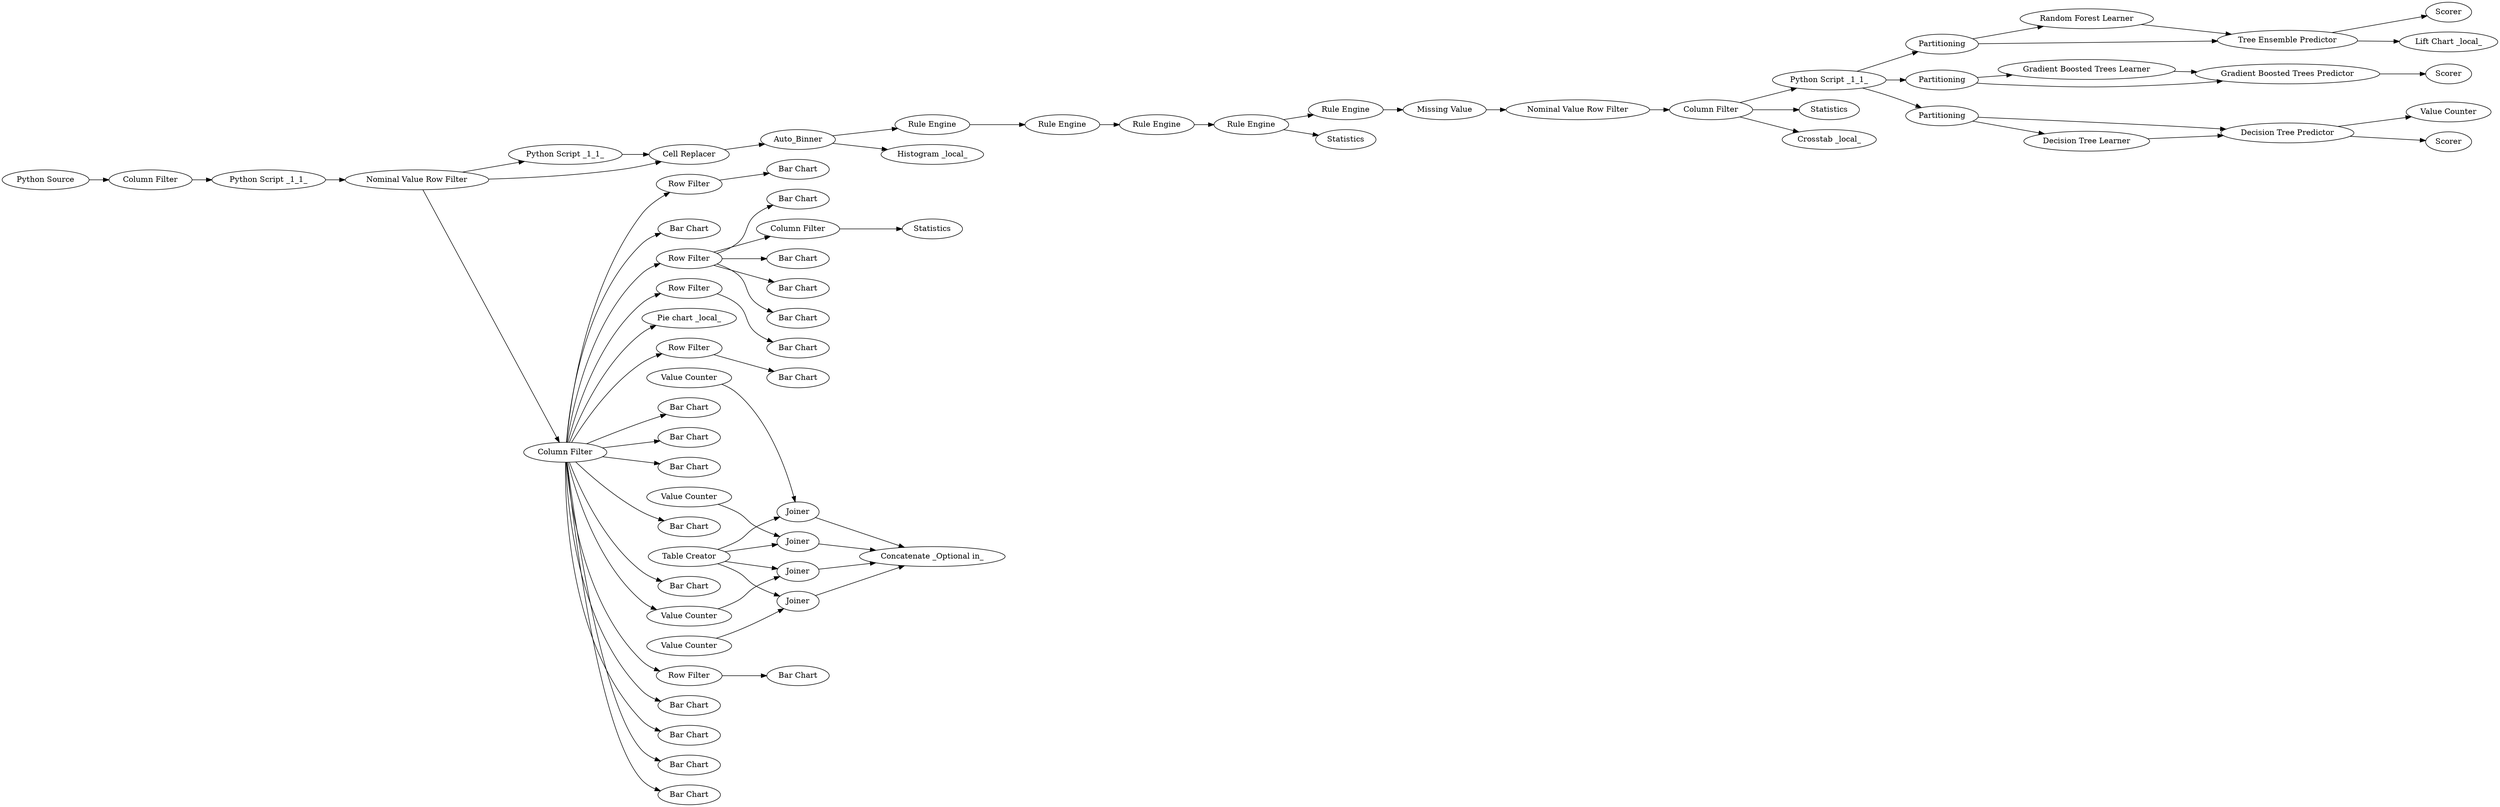 digraph {
	"-823801621593112327_34" [label=Scorer]
	"-4886765723961804066_25" [label="Python Script _1_1_"]
	"-4886765723961804066_76" [label="Row Filter"]
	"3409961581460459217_4" [label="Gradient Boosted Trees Learner"]
	"3409961581460459217_3" [label=Partitioning]
	"-4886765723961804066_119" [label="Bar Chart"]
	"5907189931958869761_112" [label="Value Counter"]
	"-2392631739493003124_99" [label=Partitioning]
	"-4886765723961804066_110" [label="Bar Chart"]
	"-4886765723961804066_77" [label="Bar Chart"]
	"-4886765723961804066_886" [label=Statistics]
	"-4886765723961804066_67" [label="Bar Chart"]
	"-2392631739493003124_107" [label="Value Counter"]
	"-4886765723961804066_42" [label="Python Script _1_1_"]
	"-4886765723961804066_889" [label="Missing Value"]
	"-4886765723961804066_78" [label="Row Filter"]
	"-4886765723961804066_891" [label="Crosstab _local_"]
	"-4886765723961804066_141" [label="Rule Engine"]
	"5907189931958869761_116" [label="Table Creator"]
	"-4886765723961804066_71" [label="Bar Chart"]
	"5907189931958869761_146" [label="Concatenate _Optional in_"]
	"-4886765723961804066_123" [label="Bar Chart"]
	"3409961581460459217_6" [label=Scorer]
	"-2392631739493003124_101" [label="Decision Tree Predictor"]
	"-4886765723961804066_131" [label="Bar Chart"]
	"-823801621593112327_37" [label="Tree Ensemble Predictor"]
	"5907189931958869761_126" [label="Value Counter"]
	"-4886765723961804066_75" [label="Bar Chart"]
	"-4886765723961804066_120" [label="Bar Chart"]
	"-4886765723961804066_121" [label="Bar Chart"]
	"-4886765723961804066_139" [label="Rule Engine"]
	"-4886765723961804066_883" [label=Statistics]
	"-4886765723961804066_27" [label="Column Filter"]
	"3409961581460459217_5" [label="Gradient Boosted Trees Predictor"]
	"-4886765723961804066_45" [label="Column Filter"]
	"-823801621593112327_875" [label="Random Forest Learner"]
	"-2392631739493003124_106" [label=Scorer]
	"-4886765723961804066_888" [label="Rule Engine"]
	"-823801621593112327_876" [label=Partitioning]
	"-4886765723961804066_117" [label="Bar Chart"]
	"-2392631739493003124_103" [label="Decision Tree Learner"]
	"-4886765723961804066_884" [label=Statistics]
	"-4886765723961804066_879" [label="Column Filter"]
	"-4886765723961804066_132" [label="Rule Engine"]
	"-4886765723961804066_887" [label="Histogram _local_"]
	"-4886765723961804066_72" [label="Row Filter"]
	"-4886765723961804066_108" [label="Bar Chart"]
	"-4886765723961804066_80" [label="Row Filter"]
	"-4886765723961804066_59" [label="Pie chart _local_"]
	"-4886765723961804066_26" [label="Python Source"]
	"5907189931958869761_141" [label=Joiner]
	"-4886765723961804066_885" [label="Column Filter"]
	"-4886765723961804066_41" [label="Nominal Value Row Filter"]
	"-4886765723961804066_79" [label="Bar Chart"]
	"-4886765723961804066_69" [label="Bar Chart"]
	"5907189931958869761_133" [label="Value Counter"]
	"-4886765723961804066_98" [label="Bar Chart"]
	"-4886765723961804066_43" [label=Auto_Binner]
	"-4886765723961804066_892" [label="Nominal Value Row Filter"]
	"5907189931958869761_134" [label="Value Counter"]
	"5907189931958869761_143" [label=Joiner]
	"-823801621593112327_38" [label="Lift Chart _local_"]
	"-4886765723961804066_36" [label="Cell Replacer"]
	"-4886765723961804066_57" [label="Bar Chart"]
	"-4886765723961804066_122" [label="Bar Chart"]
	"-4886765723961804066_111" [label="Bar Chart"]
	"-4886765723961804066_890" [label="Python Script _1_1_"]
	"-4886765723961804066_70" [label="Row Filter"]
	"5907189931958869761_125" [label=Joiner]
	"-4886765723961804066_134" [label="Rule Engine"]
	"5907189931958869761_142" [label=Joiner]
	"-4886765723961804066_139" -> "-4886765723961804066_141"
	"-4886765723961804066_70" -> "-4886765723961804066_69"
	"-4886765723961804066_43" -> "-4886765723961804066_887"
	"-4886765723961804066_885" -> "-4886765723961804066_884"
	"-4886765723961804066_888" -> "-4886765723961804066_889"
	"-4886765723961804066_42" -> "-4886765723961804066_36"
	"-4886765723961804066_45" -> "-4886765723961804066_75"
	"-4886765723961804066_80" -> "-4886765723961804066_119"
	"-4886765723961804066_45" -> "-4886765723961804066_70"
	"-4886765723961804066_45" -> "-4886765723961804066_98"
	"-823801621593112327_37" -> "-823801621593112327_34"
	"-2392631739493003124_101" -> "-2392631739493003124_106"
	"5907189931958869761_112" -> "5907189931958869761_125"
	"-2392631739493003124_101" -> "-2392631739493003124_107"
	"-4886765723961804066_26" -> "-4886765723961804066_27"
	"-4886765723961804066_76" -> "-4886765723961804066_77"
	"-4886765723961804066_45" -> "-4886765723961804066_121"
	"-4886765723961804066_36" -> "-4886765723961804066_43"
	"-4886765723961804066_141" -> "-4886765723961804066_888"
	"-4886765723961804066_889" -> "-4886765723961804066_892"
	"5907189931958869761_143" -> "5907189931958869761_146"
	"-4886765723961804066_41" -> "-4886765723961804066_45"
	"-4886765723961804066_45" -> "-4886765723961804066_72"
	"5907189931958869761_134" -> "5907189931958869761_142"
	"-4886765723961804066_134" -> "-4886765723961804066_139"
	"-823801621593112327_37" -> "-823801621593112327_38"
	"-4886765723961804066_45" -> "-4886765723961804066_120"
	"3409961581460459217_3" -> "3409961581460459217_4"
	"-4886765723961804066_892" -> "-4886765723961804066_879"
	"-2392631739493003124_99" -> "-2392631739493003124_103"
	"5907189931958869761_142" -> "5907189931958869761_146"
	"-4886765723961804066_45" -> "-4886765723961804066_76"
	"-4886765723961804066_80" -> "-4886765723961804066_885"
	"-4886765723961804066_890" -> "-823801621593112327_876"
	"-4886765723961804066_45" -> "-4886765723961804066_122"
	"-4886765723961804066_80" -> "-4886765723961804066_111"
	"-4886765723961804066_80" -> "-4886765723961804066_108"
	"-4886765723961804066_890" -> "3409961581460459217_3"
	"-4886765723961804066_141" -> "-4886765723961804066_883"
	"-823801621593112327_876" -> "-823801621593112327_875"
	"-4886765723961804066_43" -> "-4886765723961804066_132"
	"-823801621593112327_875" -> "-823801621593112327_37"
	"-823801621593112327_876" -> "-823801621593112327_37"
	"-4886765723961804066_45" -> "-4886765723961804066_67"
	"-4886765723961804066_25" -> "-4886765723961804066_41"
	"-2392631739493003124_103" -> "-2392631739493003124_101"
	"-4886765723961804066_132" -> "-4886765723961804066_134"
	"-4886765723961804066_45" -> "5907189931958869761_133"
	"-4886765723961804066_41" -> "-4886765723961804066_36"
	"-4886765723961804066_45" -> "-4886765723961804066_110"
	"-4886765723961804066_45" -> "-4886765723961804066_59"
	"3409961581460459217_4" -> "3409961581460459217_5"
	"-4886765723961804066_45" -> "-4886765723961804066_131"
	"-2392631739493003124_99" -> "-2392631739493003124_101"
	"5907189931958869761_116" -> "5907189931958869761_141"
	"-4886765723961804066_879" -> "-4886765723961804066_886"
	"3409961581460459217_3" -> "3409961581460459217_5"
	"-4886765723961804066_45" -> "-4886765723961804066_57"
	"-4886765723961804066_45" -> "-4886765723961804066_78"
	"5907189931958869761_126" -> "5907189931958869761_141"
	"5907189931958869761_133" -> "5907189931958869761_143"
	"-4886765723961804066_879" -> "-4886765723961804066_890"
	"-4886765723961804066_78" -> "-4886765723961804066_79"
	"-4886765723961804066_45" -> "-4886765723961804066_123"
	"5907189931958869761_116" -> "5907189931958869761_143"
	"-4886765723961804066_41" -> "-4886765723961804066_42"
	"-4886765723961804066_80" -> "-4886765723961804066_117"
	"-4886765723961804066_27" -> "-4886765723961804066_25"
	"-4886765723961804066_890" -> "-2392631739493003124_99"
	"-4886765723961804066_879" -> "-4886765723961804066_891"
	"5907189931958869761_116" -> "5907189931958869761_142"
	"-4886765723961804066_72" -> "-4886765723961804066_71"
	"3409961581460459217_5" -> "3409961581460459217_6"
	"5907189931958869761_116" -> "5907189931958869761_125"
	"-4886765723961804066_45" -> "-4886765723961804066_80"
	"5907189931958869761_141" -> "5907189931958869761_146"
	"5907189931958869761_125" -> "5907189931958869761_146"
	rankdir=LR
}
